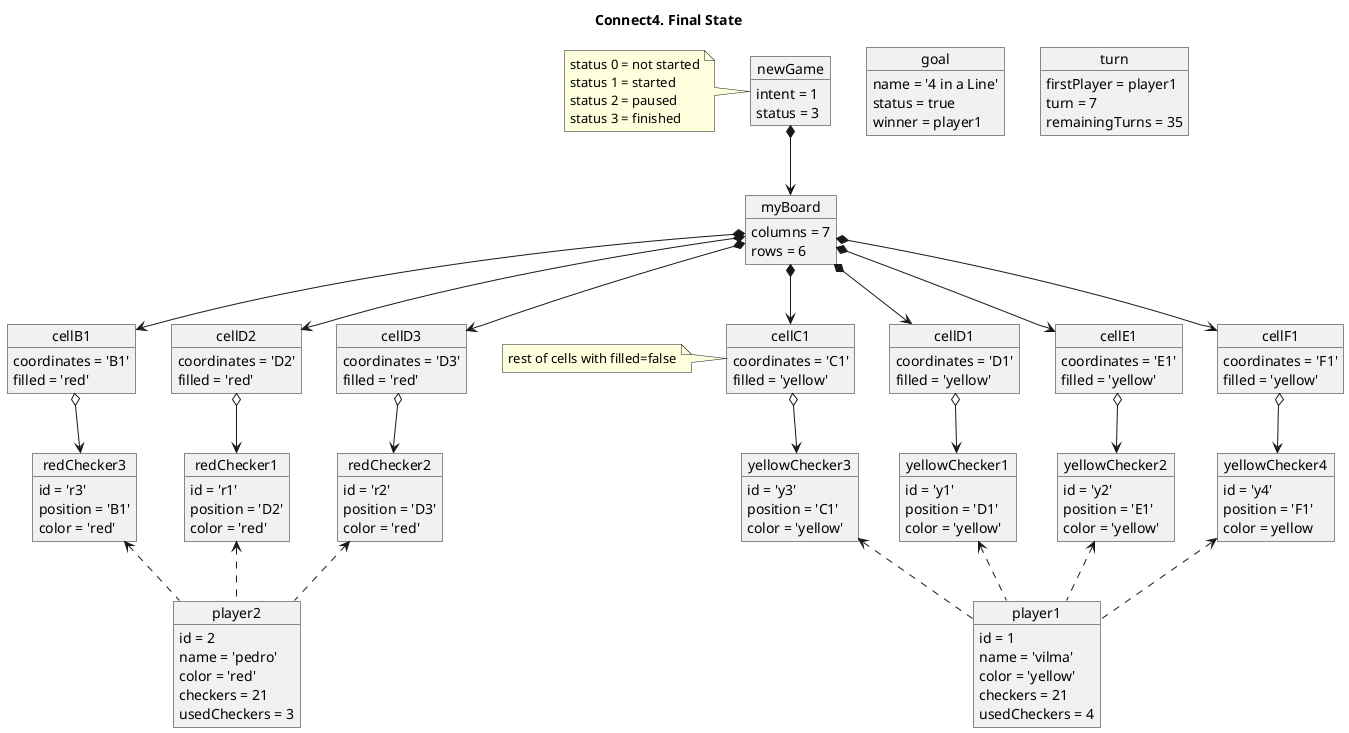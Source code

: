 @startuml connect4--final-state


title Connect4. Final State

object newGame
note left of newGame
    status 0 = not started
    status 1 = started
    status 2 = paused
    status 3 = finished
end note

object myBoard
object player1
object player2
object goal
object turn



object newGame {
    intent = 1
    status = 3
}

object goal {
    name = '4 in a Line'
    status = true
    winner = player1
}

object turn {
    firstPlayer = player1
    turn = 7
    remainingTurns = 35
}

object myBoard {
    columns = 7
    rows = 6
}

object cellD1 {
    coordinates = 'D1'
    filled = 'yellow'
}

object cellD2 {
    coordinates = 'D2'
    filled = 'red'
}

object cellE1 {
    coordinates = 'E1'
    filled = 'yellow'
}

object cellD3 {
    coordinates = 'D3'
    filled = 'red'
}

object cellC1 {
    coordinates = 'C1'
    filled = 'yellow'
}

object cellB1 {
    coordinates = 'B1'
    filled = 'red'
}

object cellF1 {
    coordinates = 'F1'
    filled = 'yellow'
}

note left of cellC1
    rest of cells with filled=false
end note


object yellowChecker1 {
    id = 'y1'
    position = 'D1'
    color = 'yellow'
}

object redChecker1 {
    id = 'r1'
    position = 'D2'
    color = 'red'
}

object yellowChecker2 {
    id = 'y2'
    position = 'E1'
    color = 'yellow'
}

object redChecker2 {
    id = 'r2'
    position = 'D3'
    color = 'red'
}

object yellowChecker3 {
    id = 'y3'
    position = 'C1'
    color = 'yellow'
}

object redChecker3 {
    id = 'r3'
    position = 'B1'
    color = 'red'
}

object yellowChecker4 {
    id = 'y4'
    position = 'F1'
    color = yellow
}


object player1 {
    id = 1
    name = 'vilma'
    color = 'yellow'
    checkers = 21
    usedCheckers = 4
}

object player2 {
    id = 2
    name = 'pedro'
    color = 'red'
    checkers = 21
    usedCheckers = 3
}


newGame *--> myBoard

myBoard *--> cellD1
myBoard *--> cellE1
myBoard *--> cellC1
myBoard *--> cellF1
myBoard *--> cellD2
myBoard *--> cellD3
myBoard *--> cellB1

cellD1 o--> yellowChecker1
cellE1 o--> yellowChecker2
cellC1 o--> yellowChecker3
cellF1 o--> yellowChecker4
cellD2 o--> redChecker1
cellD3 o--> redChecker2
cellB1 o--> redChecker3

player1 .up.> yellowChecker1
player1 .up.> yellowChecker2
player1 .up.> yellowChecker3
player1 .up.> yellowChecker4
player2 .up.> redChecker1
player2 .up.> redChecker2
player2 .up.> redChecker3


@enduml


' diagram by Oscar Quintero and Borja Coll ;-)